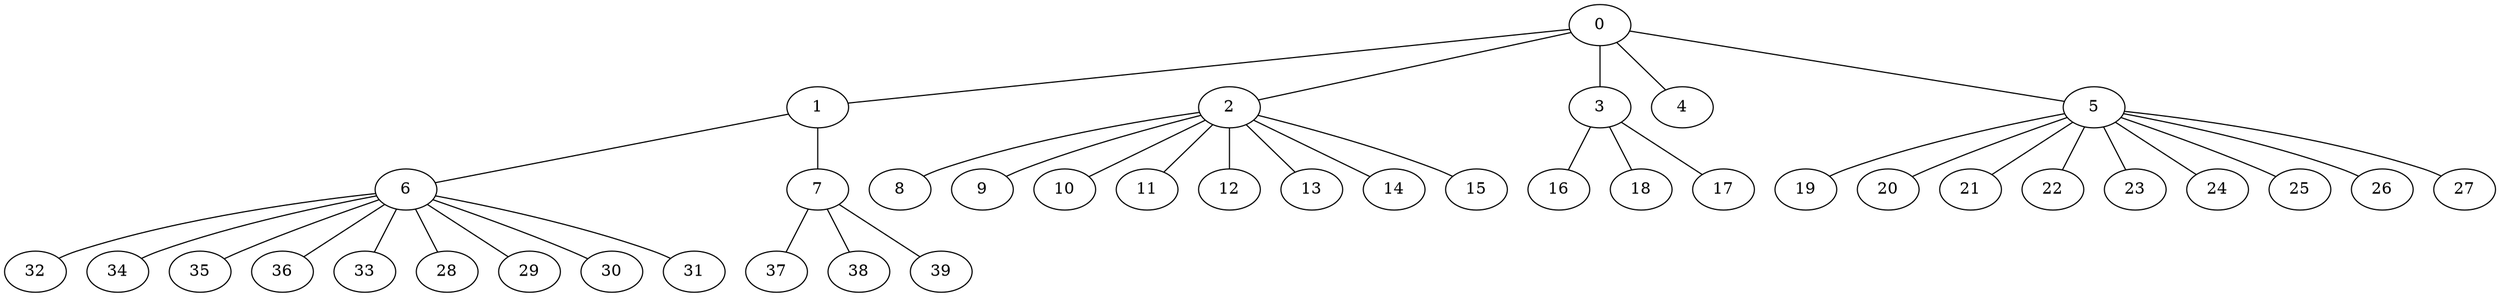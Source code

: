 
graph graphname {
    0 -- 1
0 -- 2
0 -- 3
0 -- 4
0 -- 5
1 -- 6
1 -- 7
2 -- 8
2 -- 9
2 -- 10
2 -- 11
2 -- 12
2 -- 13
2 -- 14
2 -- 15
3 -- 16
3 -- 18
3 -- 17
5 -- 19
5 -- 20
5 -- 21
5 -- 22
5 -- 23
5 -- 24
5 -- 25
5 -- 26
5 -- 27
6 -- 32
6 -- 34
6 -- 35
6 -- 36
6 -- 33
6 -- 28
6 -- 29
6 -- 30
6 -- 31
7 -- 37
7 -- 38
7 -- 39

}
